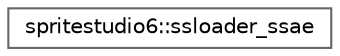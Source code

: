 digraph "Graphical Class Hierarchy"
{
 // LATEX_PDF_SIZE
  bgcolor="transparent";
  edge [fontname=Helvetica,fontsize=10,labelfontname=Helvetica,labelfontsize=10];
  node [fontname=Helvetica,fontsize=10,shape=box,height=0.2,width=0.4];
  rankdir="LR";
  Node0 [id="Node000000",label="spritestudio6::ssloader_ssae",height=0.2,width=0.4,color="grey40", fillcolor="white", style="filled",URL="$classspritestudio6_1_1ssloader__ssae.html",tooltip=" "];
}

